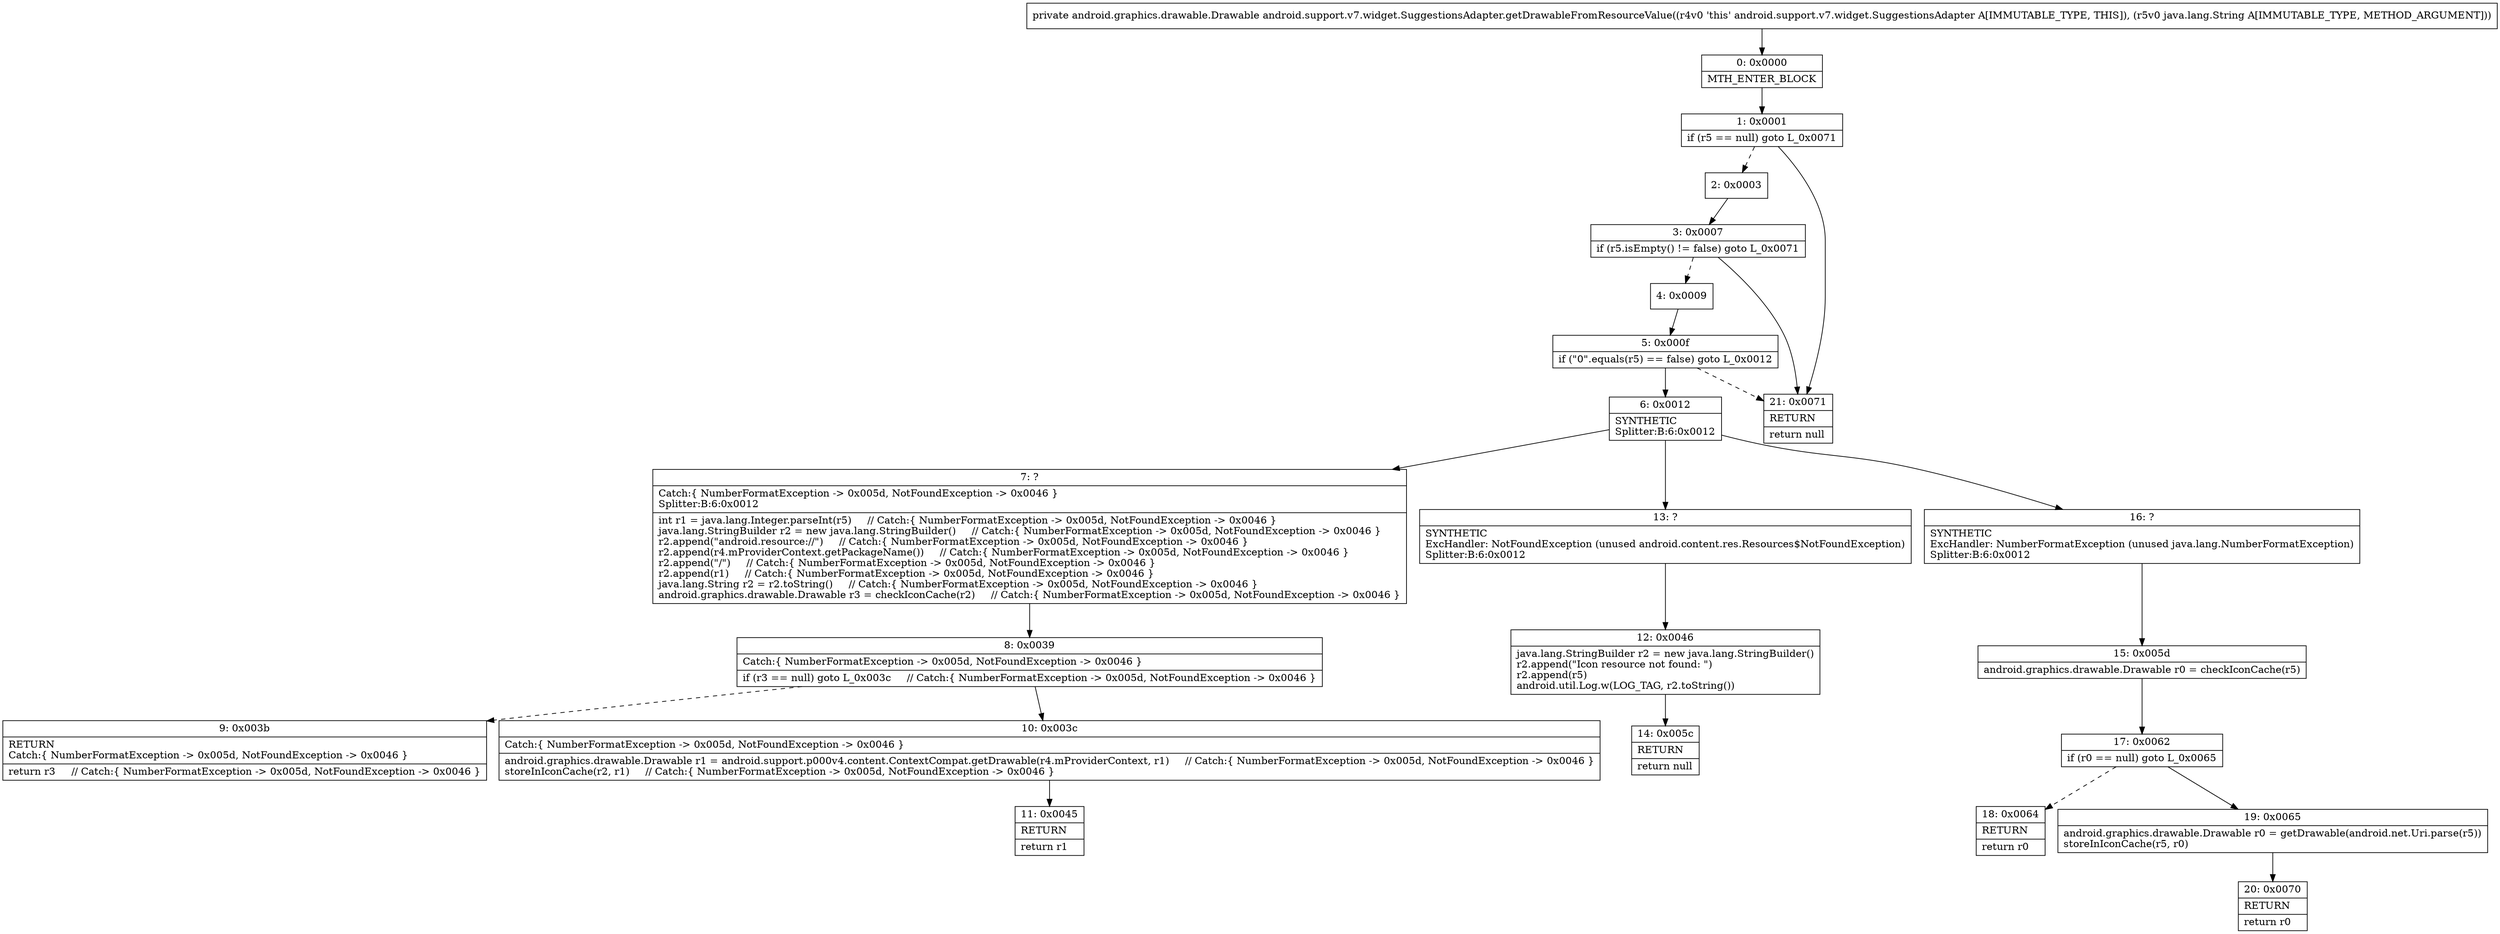 digraph "CFG forandroid.support.v7.widget.SuggestionsAdapter.getDrawableFromResourceValue(Ljava\/lang\/String;)Landroid\/graphics\/drawable\/Drawable;" {
Node_0 [shape=record,label="{0\:\ 0x0000|MTH_ENTER_BLOCK\l}"];
Node_1 [shape=record,label="{1\:\ 0x0001|if (r5 == null) goto L_0x0071\l}"];
Node_2 [shape=record,label="{2\:\ 0x0003}"];
Node_3 [shape=record,label="{3\:\ 0x0007|if (r5.isEmpty() != false) goto L_0x0071\l}"];
Node_4 [shape=record,label="{4\:\ 0x0009}"];
Node_5 [shape=record,label="{5\:\ 0x000f|if (\"0\".equals(r5) == false) goto L_0x0012\l}"];
Node_6 [shape=record,label="{6\:\ 0x0012|SYNTHETIC\lSplitter:B:6:0x0012\l}"];
Node_7 [shape=record,label="{7\:\ ?|Catch:\{ NumberFormatException \-\> 0x005d, NotFoundException \-\> 0x0046 \}\lSplitter:B:6:0x0012\l|int r1 = java.lang.Integer.parseInt(r5)     \/\/ Catch:\{ NumberFormatException \-\> 0x005d, NotFoundException \-\> 0x0046 \}\ljava.lang.StringBuilder r2 = new java.lang.StringBuilder()     \/\/ Catch:\{ NumberFormatException \-\> 0x005d, NotFoundException \-\> 0x0046 \}\lr2.append(\"android.resource:\/\/\")     \/\/ Catch:\{ NumberFormatException \-\> 0x005d, NotFoundException \-\> 0x0046 \}\lr2.append(r4.mProviderContext.getPackageName())     \/\/ Catch:\{ NumberFormatException \-\> 0x005d, NotFoundException \-\> 0x0046 \}\lr2.append(\"\/\")     \/\/ Catch:\{ NumberFormatException \-\> 0x005d, NotFoundException \-\> 0x0046 \}\lr2.append(r1)     \/\/ Catch:\{ NumberFormatException \-\> 0x005d, NotFoundException \-\> 0x0046 \}\ljava.lang.String r2 = r2.toString()     \/\/ Catch:\{ NumberFormatException \-\> 0x005d, NotFoundException \-\> 0x0046 \}\landroid.graphics.drawable.Drawable r3 = checkIconCache(r2)     \/\/ Catch:\{ NumberFormatException \-\> 0x005d, NotFoundException \-\> 0x0046 \}\l}"];
Node_8 [shape=record,label="{8\:\ 0x0039|Catch:\{ NumberFormatException \-\> 0x005d, NotFoundException \-\> 0x0046 \}\l|if (r3 == null) goto L_0x003c     \/\/ Catch:\{ NumberFormatException \-\> 0x005d, NotFoundException \-\> 0x0046 \}\l}"];
Node_9 [shape=record,label="{9\:\ 0x003b|RETURN\lCatch:\{ NumberFormatException \-\> 0x005d, NotFoundException \-\> 0x0046 \}\l|return r3     \/\/ Catch:\{ NumberFormatException \-\> 0x005d, NotFoundException \-\> 0x0046 \}\l}"];
Node_10 [shape=record,label="{10\:\ 0x003c|Catch:\{ NumberFormatException \-\> 0x005d, NotFoundException \-\> 0x0046 \}\l|android.graphics.drawable.Drawable r1 = android.support.p000v4.content.ContextCompat.getDrawable(r4.mProviderContext, r1)     \/\/ Catch:\{ NumberFormatException \-\> 0x005d, NotFoundException \-\> 0x0046 \}\lstoreInIconCache(r2, r1)     \/\/ Catch:\{ NumberFormatException \-\> 0x005d, NotFoundException \-\> 0x0046 \}\l}"];
Node_11 [shape=record,label="{11\:\ 0x0045|RETURN\l|return r1\l}"];
Node_12 [shape=record,label="{12\:\ 0x0046|java.lang.StringBuilder r2 = new java.lang.StringBuilder()\lr2.append(\"Icon resource not found: \")\lr2.append(r5)\landroid.util.Log.w(LOG_TAG, r2.toString())\l}"];
Node_13 [shape=record,label="{13\:\ ?|SYNTHETIC\lExcHandler: NotFoundException (unused android.content.res.Resources$NotFoundException)\lSplitter:B:6:0x0012\l}"];
Node_14 [shape=record,label="{14\:\ 0x005c|RETURN\l|return null\l}"];
Node_15 [shape=record,label="{15\:\ 0x005d|android.graphics.drawable.Drawable r0 = checkIconCache(r5)\l}"];
Node_16 [shape=record,label="{16\:\ ?|SYNTHETIC\lExcHandler: NumberFormatException (unused java.lang.NumberFormatException)\lSplitter:B:6:0x0012\l}"];
Node_17 [shape=record,label="{17\:\ 0x0062|if (r0 == null) goto L_0x0065\l}"];
Node_18 [shape=record,label="{18\:\ 0x0064|RETURN\l|return r0\l}"];
Node_19 [shape=record,label="{19\:\ 0x0065|android.graphics.drawable.Drawable r0 = getDrawable(android.net.Uri.parse(r5))\lstoreInIconCache(r5, r0)\l}"];
Node_20 [shape=record,label="{20\:\ 0x0070|RETURN\l|return r0\l}"];
Node_21 [shape=record,label="{21\:\ 0x0071|RETURN\l|return null\l}"];
MethodNode[shape=record,label="{private android.graphics.drawable.Drawable android.support.v7.widget.SuggestionsAdapter.getDrawableFromResourceValue((r4v0 'this' android.support.v7.widget.SuggestionsAdapter A[IMMUTABLE_TYPE, THIS]), (r5v0 java.lang.String A[IMMUTABLE_TYPE, METHOD_ARGUMENT])) }"];
MethodNode -> Node_0;
Node_0 -> Node_1;
Node_1 -> Node_2[style=dashed];
Node_1 -> Node_21;
Node_2 -> Node_3;
Node_3 -> Node_4[style=dashed];
Node_3 -> Node_21;
Node_4 -> Node_5;
Node_5 -> Node_6;
Node_5 -> Node_21[style=dashed];
Node_6 -> Node_7;
Node_6 -> Node_16;
Node_6 -> Node_13;
Node_7 -> Node_8;
Node_8 -> Node_9[style=dashed];
Node_8 -> Node_10;
Node_10 -> Node_11;
Node_12 -> Node_14;
Node_13 -> Node_12;
Node_15 -> Node_17;
Node_16 -> Node_15;
Node_17 -> Node_18[style=dashed];
Node_17 -> Node_19;
Node_19 -> Node_20;
}

